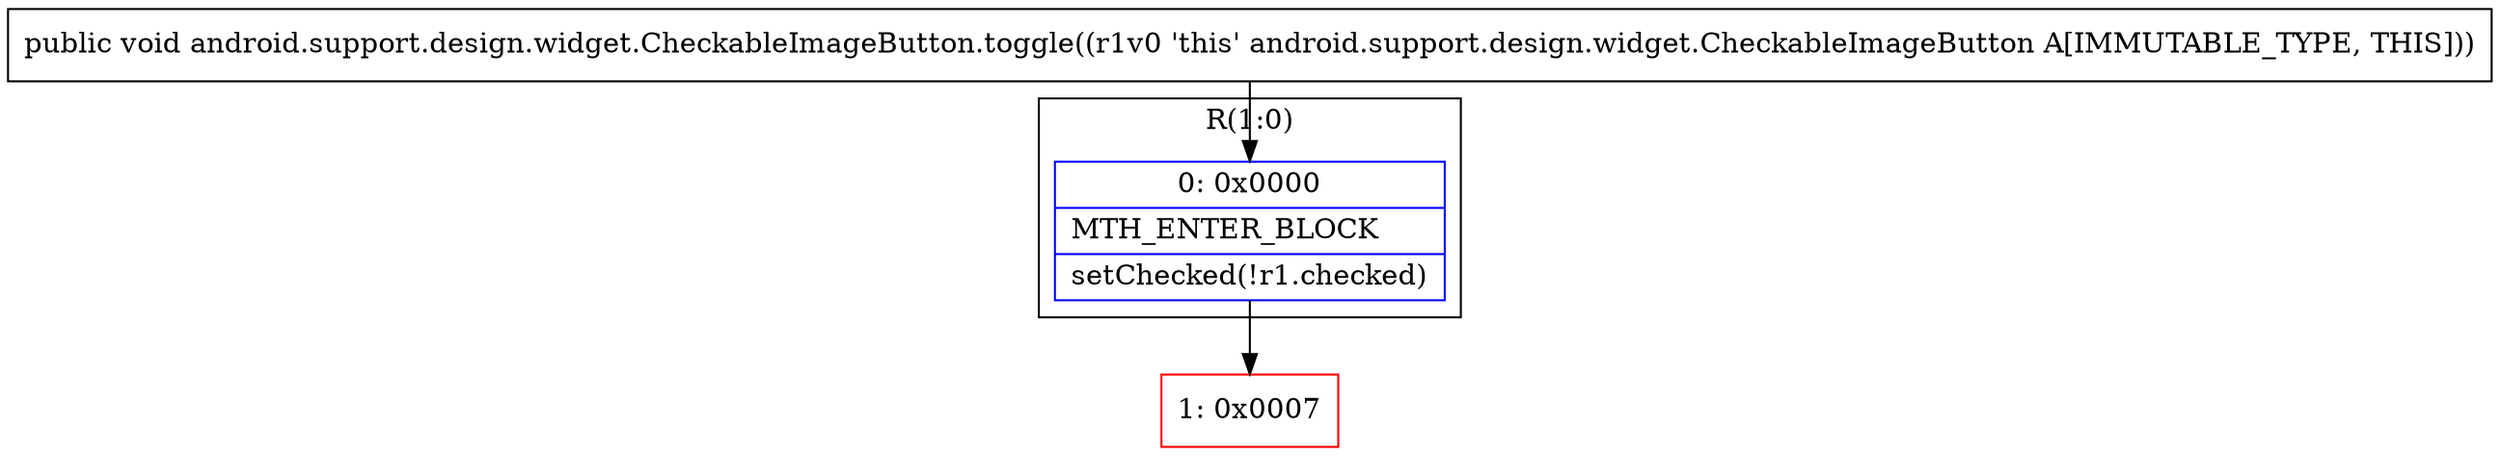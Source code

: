digraph "CFG forandroid.support.design.widget.CheckableImageButton.toggle()V" {
subgraph cluster_Region_592941019 {
label = "R(1:0)";
node [shape=record,color=blue];
Node_0 [shape=record,label="{0\:\ 0x0000|MTH_ENTER_BLOCK\l|setChecked(!r1.checked)\l}"];
}
Node_1 [shape=record,color=red,label="{1\:\ 0x0007}"];
MethodNode[shape=record,label="{public void android.support.design.widget.CheckableImageButton.toggle((r1v0 'this' android.support.design.widget.CheckableImageButton A[IMMUTABLE_TYPE, THIS])) }"];
MethodNode -> Node_0;
Node_0 -> Node_1;
}

